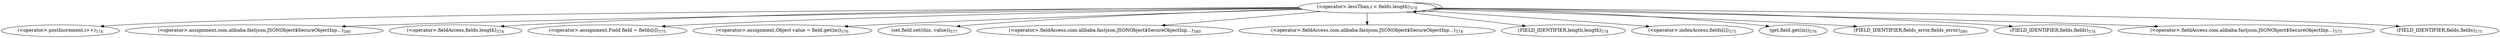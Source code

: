 digraph "&lt;init&gt;" {  
"1864" [label = <(&lt;operator&gt;.lessThan,i &lt; fields.length)<SUB>574</SUB>> ]
"1871" [label = <(&lt;operator&gt;.postIncrement,i++)<SUB>574</SUB>> ]
"1893" [label = <(&lt;operator&gt;.assignment,com.alibaba.fastjson.JSONObject$SecureObjectInp...)<SUB>580</SUB>> ]
"1866" [label = <(&lt;operator&gt;.fieldAccess,fields.length)<SUB>574</SUB>> ]
"1875" [label = <(&lt;operator&gt;.assignment,Field field = fields[i])<SUB>575</SUB>> ]
"1883" [label = <(&lt;operator&gt;.assignment,Object value = field.get(in))<SUB>576</SUB>> ]
"1888" [label = <(set,field.set(this, value))<SUB>577</SUB>> ]
"1894" [label = <(&lt;operator&gt;.fieldAccess,com.alibaba.fastjson.JSONObject$SecureObjectInp...)<SUB>580</SUB>> ]
"1867" [label = <(&lt;operator&gt;.fieldAccess,com.alibaba.fastjson.JSONObject$SecureObjectInp...)<SUB>574</SUB>> ]
"1870" [label = <(FIELD_IDENTIFIER,length,length)<SUB>574</SUB>> ]
"1877" [label = <(&lt;operator&gt;.indexAccess,fields[i])<SUB>575</SUB>> ]
"1885" [label = <(get,field.get(in))<SUB>576</SUB>> ]
"1896" [label = <(FIELD_IDENTIFIER,fields_error,fields_error)<SUB>580</SUB>> ]
"1869" [label = <(FIELD_IDENTIFIER,fields,fields)<SUB>574</SUB>> ]
"1878" [label = <(&lt;operator&gt;.fieldAccess,com.alibaba.fastjson.JSONObject$SecureObjectInp...)<SUB>575</SUB>> ]
"1880" [label = <(FIELD_IDENTIFIER,fields,fields)<SUB>575</SUB>> ]
  "1864" -> "1894" 
  "1864" -> "1880" 
  "1864" -> "1896" 
  "1864" -> "1893" 
  "1864" -> "1867" 
  "1864" -> "1877" 
  "1864" -> "1869" 
  "1864" -> "1875" 
  "1864" -> "1864" 
  "1864" -> "1871" 
  "1864" -> "1878" 
  "1864" -> "1888" 
  "1864" -> "1866" 
  "1864" -> "1885" 
  "1864" -> "1883" 
  "1864" -> "1870" 
}
